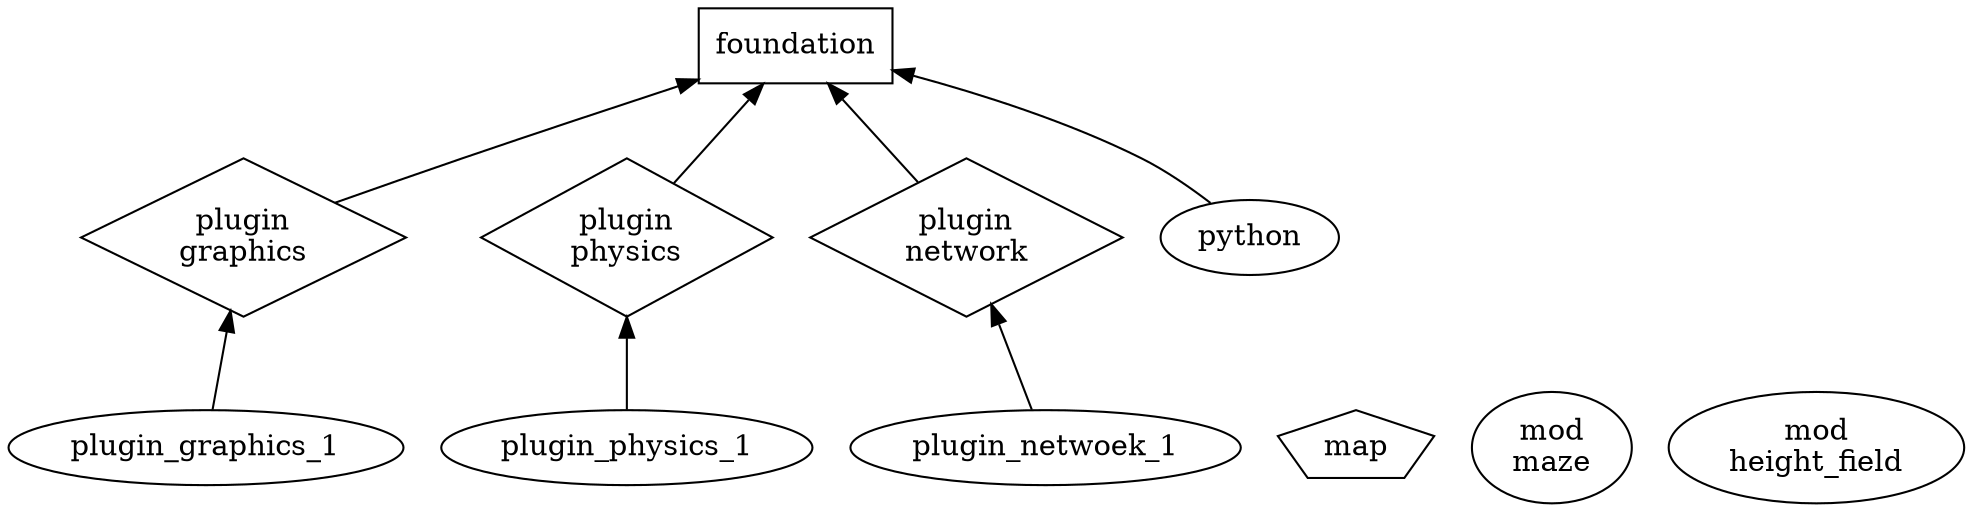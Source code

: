 digraph pipeline {
	rankdir = BT;

	/*
	subgraph cluster_async {
		label = "Async (input)";
		socket_in;
		events;
	}
	subgraph cluster_output {
		label = "Output";
		socket_out;
	}
	subgraph cluster_sync {
		label = "Sync (game loop)";
		update_state -> integrate_state -> notify_state_change -> render -> update_state
	}
	state [shape=box];
	
	update_state -> state [style=dashed];
	state -> integrate_state [style=dashed];

	events -> state [style=dashed];

	socket_in -> events;
	socket_in -> state [style=dashed];

	blank1 [label=""];

	notify_state_change -> blank1 [style=dashed];
	blank1 -> state [style=dashed];
	blank1 -> socket_out [style=dashed];
	*/

	foundation [shape=box]
	
	plugin_graphics [label="plugin\ngraphics"; shape=diamond]
	plugin_physics [label="plugin\nphysics"; shape=diamond]
	plugin_network [label="plugin\nnetwork"; shape=diamond]
	
	map [shape=pentagon]

	mod_1 [label="mod\nmaze"]
	mod_2 [label="mod\nheight_field"]
	
	plugin_graphics_1 -> plugin_graphics -> foundation
	plugin_physics_1 -> plugin_physics -> foundation
	plugin_netwoek_1 -> plugin_network -> foundation

	python -> foundation

}

